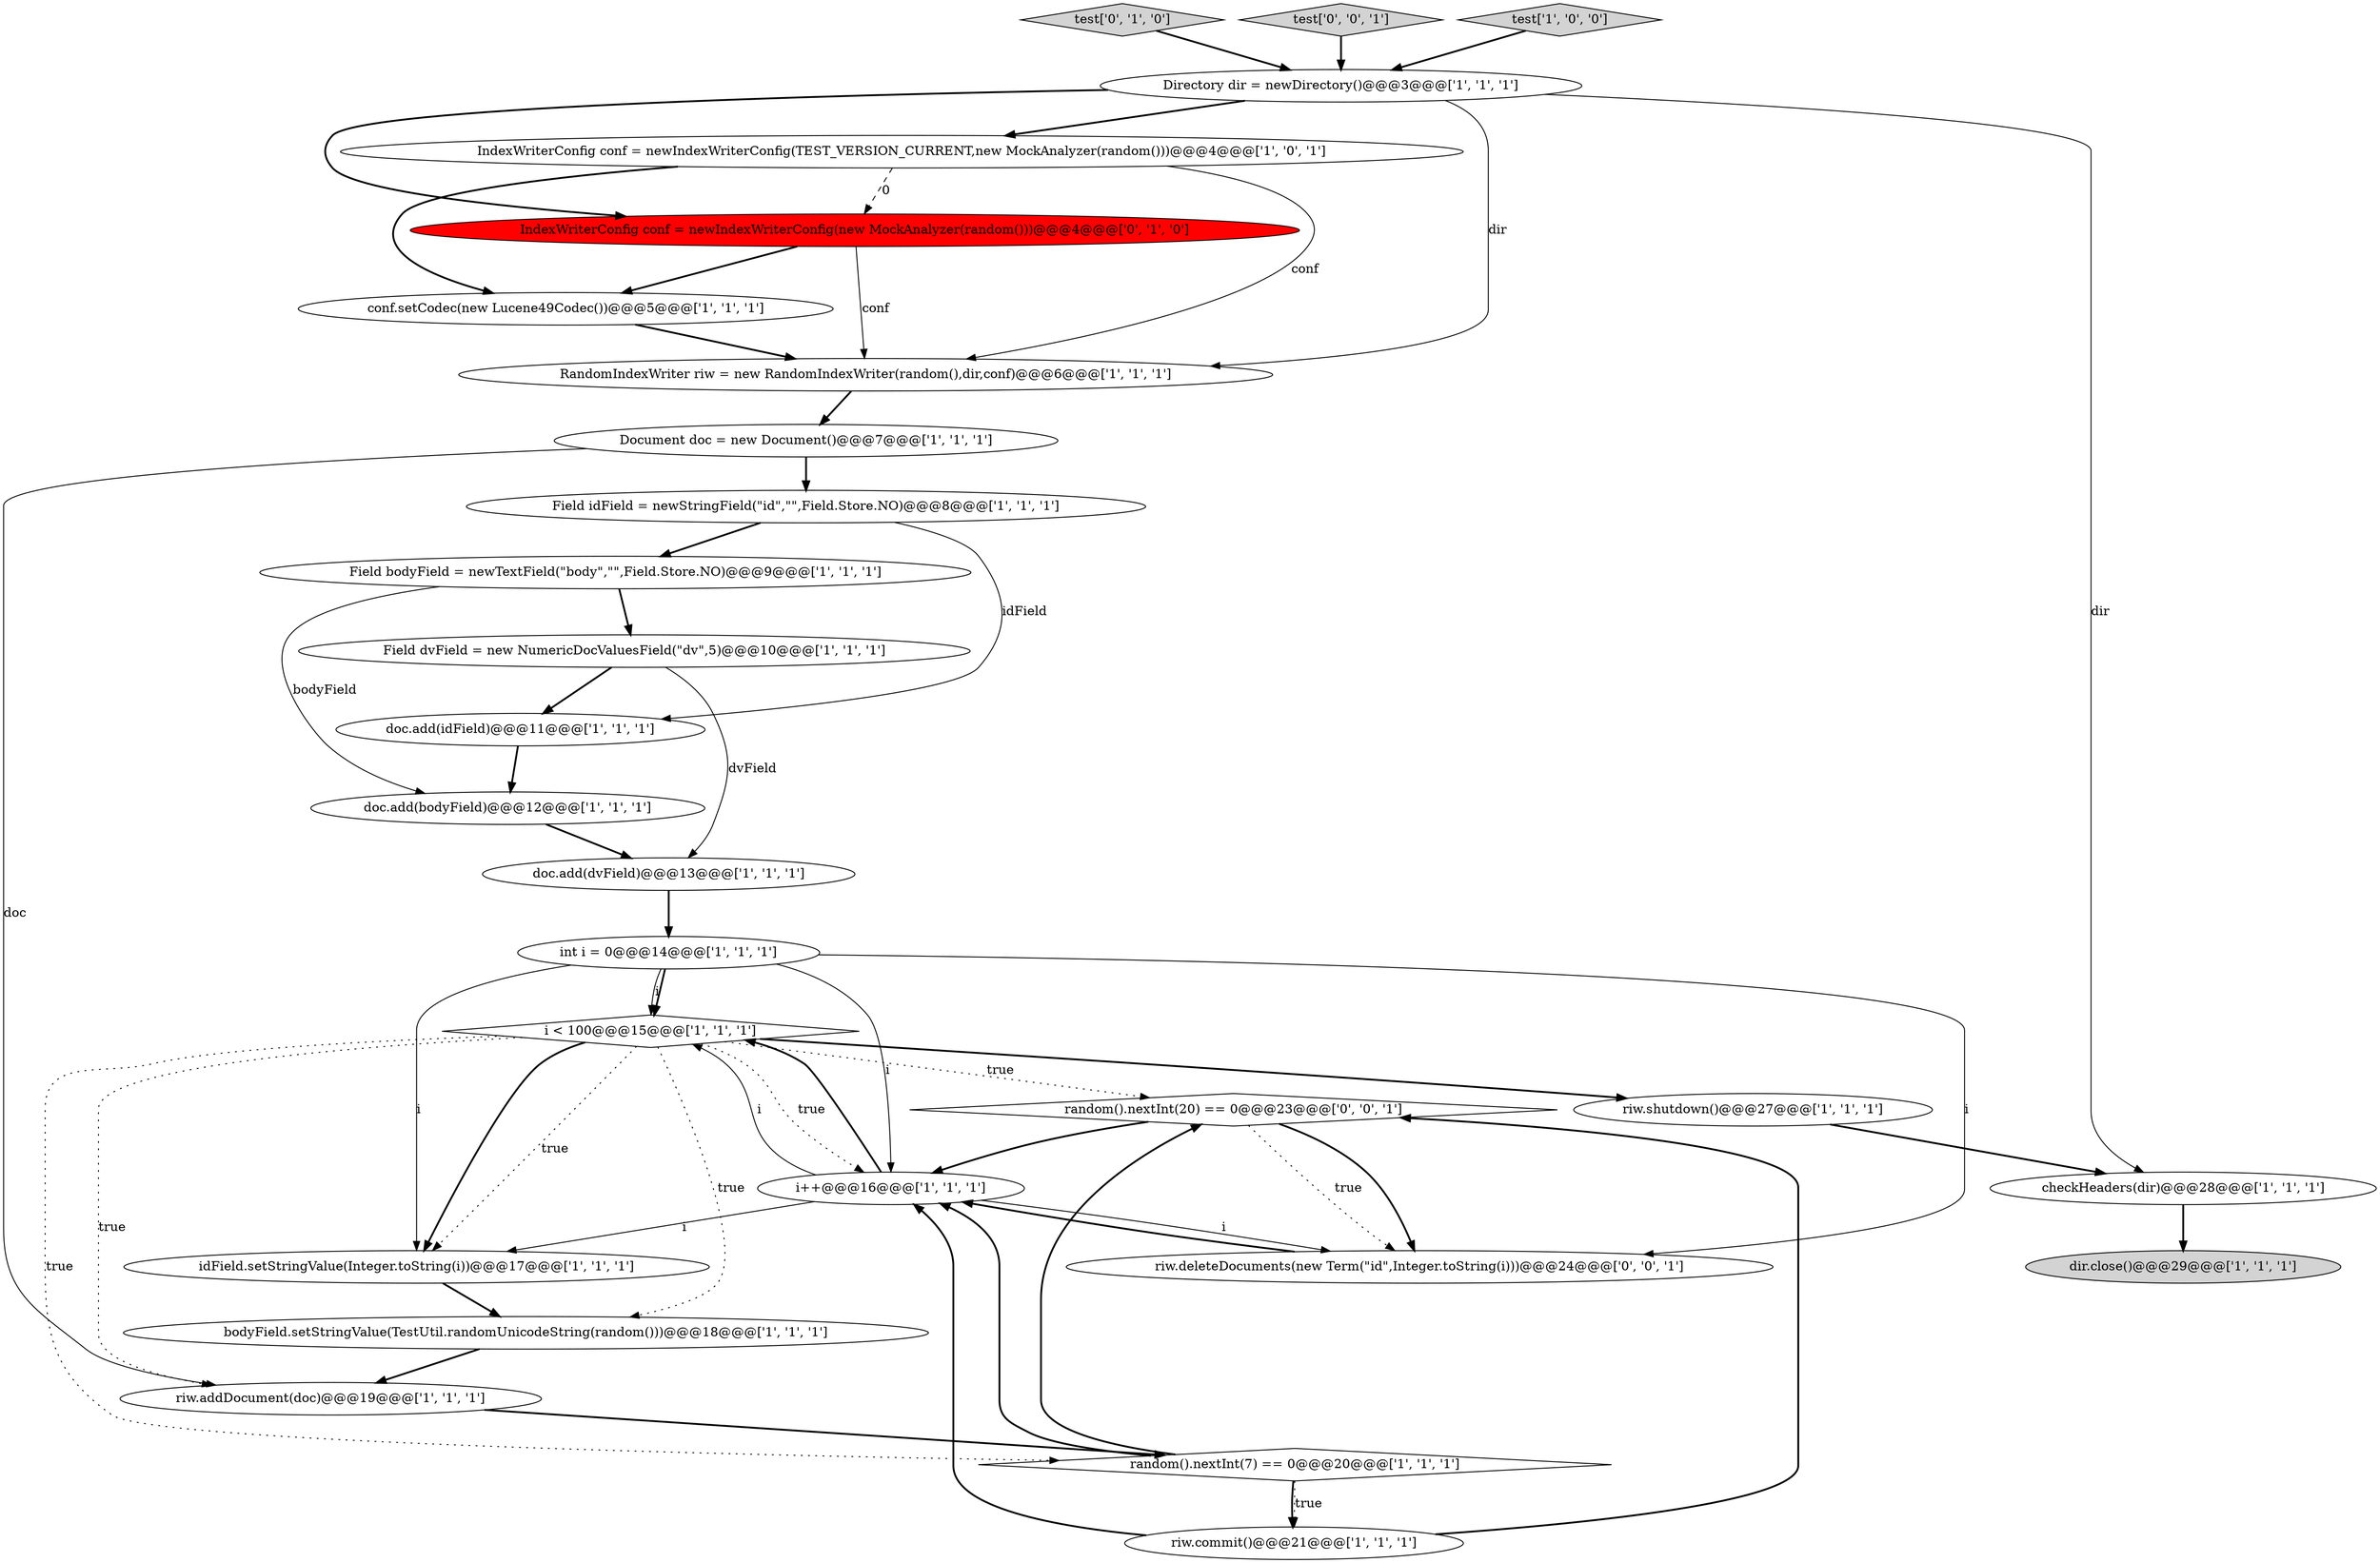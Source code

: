 digraph {
9 [style = filled, label = "riw.shutdown()@@@27@@@['1', '1', '1']", fillcolor = white, shape = ellipse image = "AAA0AAABBB1BBB"];
23 [style = filled, label = "IndexWriterConfig conf = newIndexWriterConfig(new MockAnalyzer(random()))@@@4@@@['0', '1', '0']", fillcolor = red, shape = ellipse image = "AAA1AAABBB2BBB"];
12 [style = filled, label = "IndexWriterConfig conf = newIndexWriterConfig(TEST_VERSION_CURRENT,new MockAnalyzer(random()))@@@4@@@['1', '0', '1']", fillcolor = white, shape = ellipse image = "AAA0AAABBB1BBB"];
0 [style = filled, label = "i < 100@@@15@@@['1', '1', '1']", fillcolor = white, shape = diamond image = "AAA0AAABBB1BBB"];
19 [style = filled, label = "checkHeaders(dir)@@@28@@@['1', '1', '1']", fillcolor = white, shape = ellipse image = "AAA0AAABBB1BBB"];
13 [style = filled, label = "conf.setCodec(new Lucene49Codec())@@@5@@@['1', '1', '1']", fillcolor = white, shape = ellipse image = "AAA0AAABBB1BBB"];
18 [style = filled, label = "doc.add(bodyField)@@@12@@@['1', '1', '1']", fillcolor = white, shape = ellipse image = "AAA0AAABBB1BBB"];
21 [style = filled, label = "Field bodyField = newTextField(\"body\",\"\",Field.Store.NO)@@@9@@@['1', '1', '1']", fillcolor = white, shape = ellipse image = "AAA0AAABBB1BBB"];
22 [style = filled, label = "Field idField = newStringField(\"id\",\"\",Field.Store.NO)@@@8@@@['1', '1', '1']", fillcolor = white, shape = ellipse image = "AAA0AAABBB1BBB"];
14 [style = filled, label = "doc.add(idField)@@@11@@@['1', '1', '1']", fillcolor = white, shape = ellipse image = "AAA0AAABBB1BBB"];
4 [style = filled, label = "Directory dir = newDirectory()@@@3@@@['1', '1', '1']", fillcolor = white, shape = ellipse image = "AAA0AAABBB1BBB"];
1 [style = filled, label = "dir.close()@@@29@@@['1', '1', '1']", fillcolor = lightgray, shape = ellipse image = "AAA0AAABBB1BBB"];
5 [style = filled, label = "Field dvField = new NumericDocValuesField(\"dv\",5)@@@10@@@['1', '1', '1']", fillcolor = white, shape = ellipse image = "AAA0AAABBB1BBB"];
24 [style = filled, label = "test['0', '1', '0']", fillcolor = lightgray, shape = diamond image = "AAA0AAABBB2BBB"];
15 [style = filled, label = "int i = 0@@@14@@@['1', '1', '1']", fillcolor = white, shape = ellipse image = "AAA0AAABBB1BBB"];
27 [style = filled, label = "random().nextInt(20) == 0@@@23@@@['0', '0', '1']", fillcolor = white, shape = diamond image = "AAA0AAABBB3BBB"];
2 [style = filled, label = "random().nextInt(7) == 0@@@20@@@['1', '1', '1']", fillcolor = white, shape = diamond image = "AAA0AAABBB1BBB"];
16 [style = filled, label = "bodyField.setStringValue(TestUtil.randomUnicodeString(random()))@@@18@@@['1', '1', '1']", fillcolor = white, shape = ellipse image = "AAA0AAABBB1BBB"];
17 [style = filled, label = "riw.addDocument(doc)@@@19@@@['1', '1', '1']", fillcolor = white, shape = ellipse image = "AAA0AAABBB1BBB"];
6 [style = filled, label = "riw.commit()@@@21@@@['1', '1', '1']", fillcolor = white, shape = ellipse image = "AAA0AAABBB1BBB"];
7 [style = filled, label = "i++@@@16@@@['1', '1', '1']", fillcolor = white, shape = ellipse image = "AAA0AAABBB1BBB"];
20 [style = filled, label = "Document doc = new Document()@@@7@@@['1', '1', '1']", fillcolor = white, shape = ellipse image = "AAA0AAABBB1BBB"];
3 [style = filled, label = "idField.setStringValue(Integer.toString(i))@@@17@@@['1', '1', '1']", fillcolor = white, shape = ellipse image = "AAA0AAABBB1BBB"];
26 [style = filled, label = "test['0', '0', '1']", fillcolor = lightgray, shape = diamond image = "AAA0AAABBB3BBB"];
8 [style = filled, label = "doc.add(dvField)@@@13@@@['1', '1', '1']", fillcolor = white, shape = ellipse image = "AAA0AAABBB1BBB"];
11 [style = filled, label = "test['1', '0', '0']", fillcolor = lightgray, shape = diamond image = "AAA0AAABBB1BBB"];
25 [style = filled, label = "riw.deleteDocuments(new Term(\"id\",Integer.toString(i)))@@@24@@@['0', '0', '1']", fillcolor = white, shape = ellipse image = "AAA0AAABBB3BBB"];
10 [style = filled, label = "RandomIndexWriter riw = new RandomIndexWriter(random(),dir,conf)@@@6@@@['1', '1', '1']", fillcolor = white, shape = ellipse image = "AAA0AAABBB1BBB"];
0->3 [style = bold, label=""];
13->10 [style = bold, label=""];
0->9 [style = bold, label=""];
10->20 [style = bold, label=""];
12->23 [style = dashed, label="0"];
8->15 [style = bold, label=""];
15->25 [style = solid, label="i"];
27->25 [style = dotted, label="true"];
7->3 [style = solid, label="i"];
2->6 [style = bold, label=""];
21->18 [style = solid, label="bodyField"];
4->10 [style = solid, label="dir"];
11->4 [style = bold, label=""];
5->8 [style = solid, label="dvField"];
22->21 [style = bold, label=""];
7->0 [style = solid, label="i"];
7->0 [style = bold, label=""];
16->17 [style = bold, label=""];
5->14 [style = bold, label=""];
3->16 [style = bold, label=""];
15->0 [style = solid, label="i"];
25->7 [style = bold, label=""];
26->4 [style = bold, label=""];
22->14 [style = solid, label="idField"];
7->25 [style = solid, label="i"];
12->10 [style = solid, label="conf"];
20->22 [style = bold, label=""];
15->3 [style = solid, label="i"];
12->13 [style = bold, label=""];
21->5 [style = bold, label=""];
19->1 [style = bold, label=""];
6->27 [style = bold, label=""];
24->4 [style = bold, label=""];
4->19 [style = solid, label="dir"];
17->2 [style = bold, label=""];
23->13 [style = bold, label=""];
2->6 [style = dotted, label="true"];
15->0 [style = bold, label=""];
27->7 [style = bold, label=""];
20->17 [style = solid, label="doc"];
4->12 [style = bold, label=""];
9->19 [style = bold, label=""];
2->27 [style = bold, label=""];
23->10 [style = solid, label="conf"];
14->18 [style = bold, label=""];
0->17 [style = dotted, label="true"];
18->8 [style = bold, label=""];
0->3 [style = dotted, label="true"];
0->16 [style = dotted, label="true"];
2->7 [style = bold, label=""];
0->2 [style = dotted, label="true"];
0->27 [style = dotted, label="true"];
6->7 [style = bold, label=""];
27->25 [style = bold, label=""];
15->7 [style = solid, label="i"];
4->23 [style = bold, label=""];
0->7 [style = dotted, label="true"];
}

